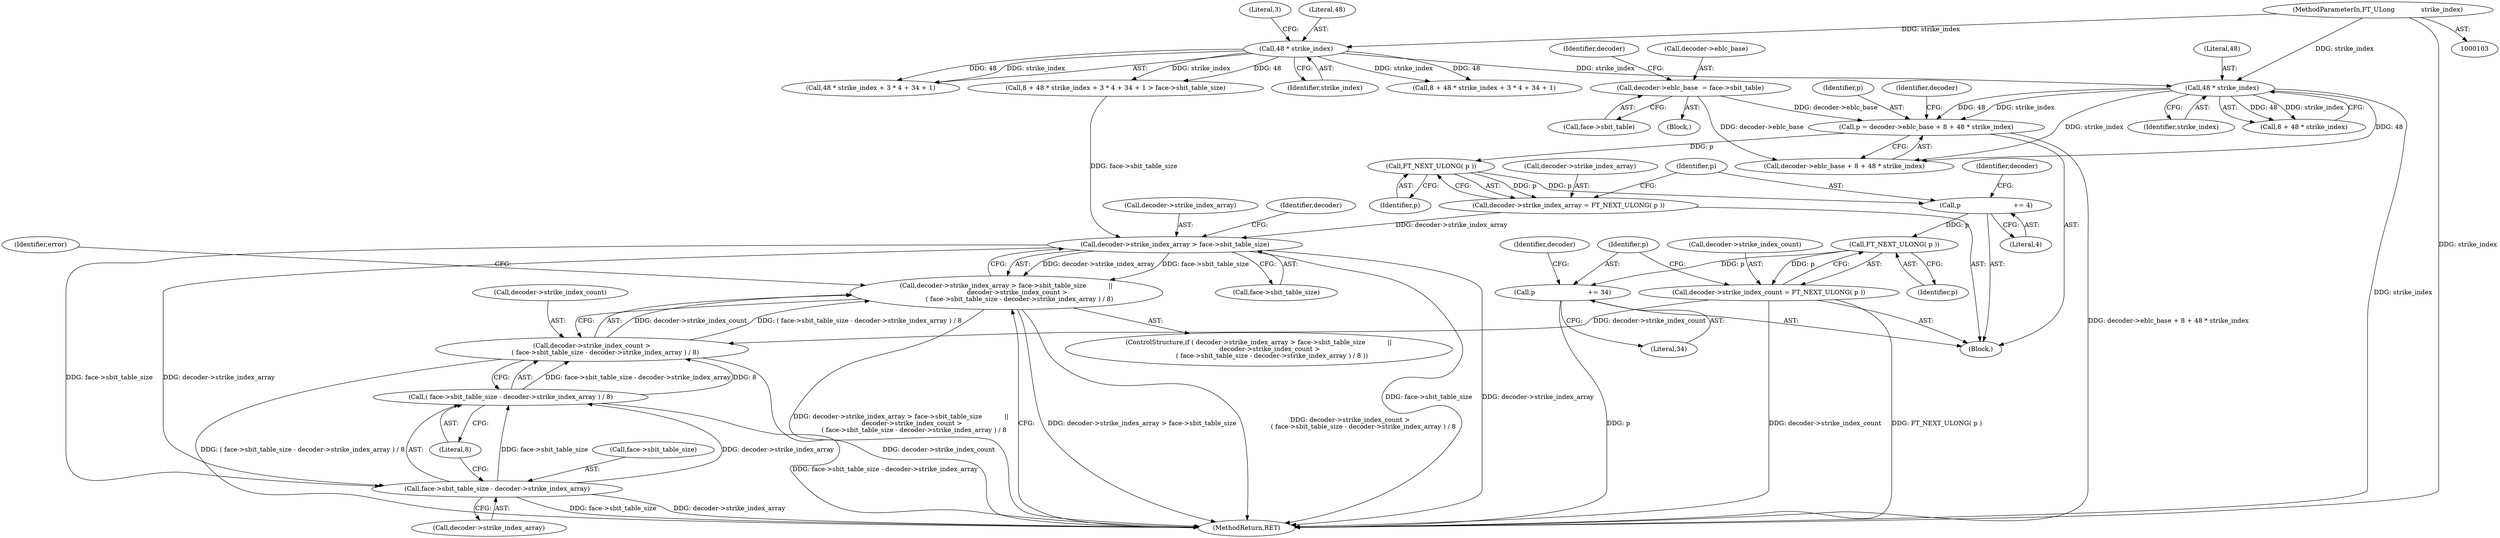 digraph "0_savannah_257c270bd25e15890190a28a1456e7623bba4439@pointer" {
"1000256" [label="(Call,FT_NEXT_ULONG( p ))"];
"1000241" [label="(Call,p = decoder->eblc_base + 8 + 48 * strike_index)"];
"1000197" [label="(Call,decoder->eblc_base  = face->sbit_table)"];
"1000249" [label="(Call,48 * strike_index)"];
"1000222" [label="(Call,48 * strike_index)"];
"1000106" [label="(MethodParameterIn,FT_ULong             strike_index)"];
"1000252" [label="(Call,decoder->strike_index_array = FT_NEXT_ULONG( p ))"];
"1000278" [label="(Call,decoder->strike_index_array > face->sbit_table_size)"];
"1000277" [label="(Call,decoder->strike_index_array > face->sbit_table_size           ||\n           decoder->strike_index_count >\n             ( face->sbit_table_size - decoder->strike_index_array ) / 8)"];
"1000290" [label="(Call,face->sbit_table_size - decoder->strike_index_array)"];
"1000289" [label="(Call,( face->sbit_table_size - decoder->strike_index_array ) / 8)"];
"1000285" [label="(Call,decoder->strike_index_count >\n             ( face->sbit_table_size - decoder->strike_index_array ) / 8)"];
"1000258" [label="(Call,p                          += 4)"];
"1000265" [label="(Call,FT_NEXT_ULONG( p ))"];
"1000261" [label="(Call,decoder->strike_index_count = FT_NEXT_ULONG( p ))"];
"1000267" [label="(Call,p                          += 34)"];
"1000221" [label="(Call,48 * strike_index + 3 * 4 + 34 + 1)"];
"1000198" [label="(Call,decoder->eblc_base)"];
"1000265" [label="(Call,FT_NEXT_ULONG( p ))"];
"1000227" [label="(Literal,3)"];
"1000106" [label="(MethodParameterIn,FT_ULong             strike_index)"];
"1000291" [label="(Call,face->sbit_table_size)"];
"1000257" [label="(Identifier,p)"];
"1000289" [label="(Call,( face->sbit_table_size - decoder->strike_index_array ) / 8)"];
"1000277" [label="(Call,decoder->strike_index_array > face->sbit_table_size           ||\n           decoder->strike_index_count >\n             ( face->sbit_table_size - decoder->strike_index_array ) / 8)"];
"1000262" [label="(Call,decoder->strike_index_count)"];
"1000256" [label="(Call,FT_NEXT_ULONG( p ))"];
"1000290" [label="(Call,face->sbit_table_size - decoder->strike_index_array)"];
"1000269" [label="(Literal,34)"];
"1000108" [label="(Block,)"];
"1000197" [label="(Call,decoder->eblc_base  = face->sbit_table)"];
"1000219" [label="(Call,8 + 48 * strike_index + 3 * 4 + 34 + 1)"];
"1000279" [label="(Call,decoder->strike_index_array)"];
"1000222" [label="(Call,48 * strike_index)"];
"1000285" [label="(Call,decoder->strike_index_count >\n             ( face->sbit_table_size - decoder->strike_index_array ) / 8)"];
"1000261" [label="(Call,decoder->strike_index_count = FT_NEXT_ULONG( p ))"];
"1000266" [label="(Identifier,p)"];
"1000278" [label="(Call,decoder->strike_index_array > face->sbit_table_size)"];
"1000286" [label="(Call,decoder->strike_index_count)"];
"1000241" [label="(Call,p = decoder->eblc_base + 8 + 48 * strike_index)"];
"1000254" [label="(Identifier,decoder)"];
"1000251" [label="(Identifier,strike_index)"];
"1000287" [label="(Identifier,decoder)"];
"1000242" [label="(Identifier,p)"];
"1000259" [label="(Identifier,p)"];
"1000282" [label="(Call,face->sbit_table_size)"];
"1000253" [label="(Call,decoder->strike_index_array)"];
"1000201" [label="(Call,face->sbit_table)"];
"1000252" [label="(Call,decoder->strike_index_array = FT_NEXT_ULONG( p ))"];
"1000223" [label="(Literal,48)"];
"1000250" [label="(Literal,48)"];
"1000247" [label="(Call,8 + 48 * strike_index)"];
"1000206" [label="(Identifier,decoder)"];
"1000263" [label="(Identifier,decoder)"];
"1000224" [label="(Identifier,strike_index)"];
"1000299" [label="(Identifier,error)"];
"1000276" [label="(ControlStructure,if ( decoder->strike_index_array > face->sbit_table_size           ||\n           decoder->strike_index_count >\n             ( face->sbit_table_size - decoder->strike_index_array ) / 8 ))"];
"1000268" [label="(Identifier,p)"];
"1000272" [label="(Identifier,decoder)"];
"1000258" [label="(Call,p                          += 4)"];
"1000297" [label="(Literal,8)"];
"1000260" [label="(Literal,4)"];
"1000267" [label="(Call,p                          += 34)"];
"1000294" [label="(Call,decoder->strike_index_array)"];
"1000249" [label="(Call,48 * strike_index)"];
"1000215" [label="(Block,)"];
"1000302" [label="(MethodReturn,RET)"];
"1000243" [label="(Call,decoder->eblc_base + 8 + 48 * strike_index)"];
"1000218" [label="(Call,8 + 48 * strike_index + 3 * 4 + 34 + 1 > face->sbit_table_size)"];
"1000256" -> "1000252"  [label="AST: "];
"1000256" -> "1000257"  [label="CFG: "];
"1000257" -> "1000256"  [label="AST: "];
"1000252" -> "1000256"  [label="CFG: "];
"1000256" -> "1000252"  [label="DDG: p"];
"1000241" -> "1000256"  [label="DDG: p"];
"1000256" -> "1000258"  [label="DDG: p"];
"1000241" -> "1000215"  [label="AST: "];
"1000241" -> "1000243"  [label="CFG: "];
"1000242" -> "1000241"  [label="AST: "];
"1000243" -> "1000241"  [label="AST: "];
"1000254" -> "1000241"  [label="CFG: "];
"1000241" -> "1000302"  [label="DDG: decoder->eblc_base + 8 + 48 * strike_index"];
"1000197" -> "1000241"  [label="DDG: decoder->eblc_base"];
"1000249" -> "1000241"  [label="DDG: 48"];
"1000249" -> "1000241"  [label="DDG: strike_index"];
"1000197" -> "1000108"  [label="AST: "];
"1000197" -> "1000201"  [label="CFG: "];
"1000198" -> "1000197"  [label="AST: "];
"1000201" -> "1000197"  [label="AST: "];
"1000206" -> "1000197"  [label="CFG: "];
"1000197" -> "1000243"  [label="DDG: decoder->eblc_base"];
"1000249" -> "1000247"  [label="AST: "];
"1000249" -> "1000251"  [label="CFG: "];
"1000250" -> "1000249"  [label="AST: "];
"1000251" -> "1000249"  [label="AST: "];
"1000247" -> "1000249"  [label="CFG: "];
"1000249" -> "1000302"  [label="DDG: strike_index"];
"1000249" -> "1000243"  [label="DDG: 48"];
"1000249" -> "1000243"  [label="DDG: strike_index"];
"1000249" -> "1000247"  [label="DDG: 48"];
"1000249" -> "1000247"  [label="DDG: strike_index"];
"1000222" -> "1000249"  [label="DDG: strike_index"];
"1000106" -> "1000249"  [label="DDG: strike_index"];
"1000222" -> "1000221"  [label="AST: "];
"1000222" -> "1000224"  [label="CFG: "];
"1000223" -> "1000222"  [label="AST: "];
"1000224" -> "1000222"  [label="AST: "];
"1000227" -> "1000222"  [label="CFG: "];
"1000222" -> "1000218"  [label="DDG: 48"];
"1000222" -> "1000218"  [label="DDG: strike_index"];
"1000222" -> "1000219"  [label="DDG: 48"];
"1000222" -> "1000219"  [label="DDG: strike_index"];
"1000222" -> "1000221"  [label="DDG: 48"];
"1000222" -> "1000221"  [label="DDG: strike_index"];
"1000106" -> "1000222"  [label="DDG: strike_index"];
"1000106" -> "1000103"  [label="AST: "];
"1000106" -> "1000302"  [label="DDG: strike_index"];
"1000252" -> "1000215"  [label="AST: "];
"1000253" -> "1000252"  [label="AST: "];
"1000259" -> "1000252"  [label="CFG: "];
"1000252" -> "1000278"  [label="DDG: decoder->strike_index_array"];
"1000278" -> "1000277"  [label="AST: "];
"1000278" -> "1000282"  [label="CFG: "];
"1000279" -> "1000278"  [label="AST: "];
"1000282" -> "1000278"  [label="AST: "];
"1000287" -> "1000278"  [label="CFG: "];
"1000277" -> "1000278"  [label="CFG: "];
"1000278" -> "1000302"  [label="DDG: face->sbit_table_size"];
"1000278" -> "1000302"  [label="DDG: decoder->strike_index_array"];
"1000278" -> "1000277"  [label="DDG: decoder->strike_index_array"];
"1000278" -> "1000277"  [label="DDG: face->sbit_table_size"];
"1000218" -> "1000278"  [label="DDG: face->sbit_table_size"];
"1000278" -> "1000290"  [label="DDG: face->sbit_table_size"];
"1000278" -> "1000290"  [label="DDG: decoder->strike_index_array"];
"1000277" -> "1000276"  [label="AST: "];
"1000277" -> "1000285"  [label="CFG: "];
"1000285" -> "1000277"  [label="AST: "];
"1000299" -> "1000277"  [label="CFG: "];
"1000302" -> "1000277"  [label="CFG: "];
"1000277" -> "1000302"  [label="DDG: decoder->strike_index_array > face->sbit_table_size"];
"1000277" -> "1000302"  [label="DDG: decoder->strike_index_count >\n             ( face->sbit_table_size - decoder->strike_index_array ) / 8"];
"1000277" -> "1000302"  [label="DDG: decoder->strike_index_array > face->sbit_table_size           ||\n           decoder->strike_index_count >\n             ( face->sbit_table_size - decoder->strike_index_array ) / 8"];
"1000285" -> "1000277"  [label="DDG: decoder->strike_index_count"];
"1000285" -> "1000277"  [label="DDG: ( face->sbit_table_size - decoder->strike_index_array ) / 8"];
"1000290" -> "1000289"  [label="AST: "];
"1000290" -> "1000294"  [label="CFG: "];
"1000291" -> "1000290"  [label="AST: "];
"1000294" -> "1000290"  [label="AST: "];
"1000297" -> "1000290"  [label="CFG: "];
"1000290" -> "1000302"  [label="DDG: face->sbit_table_size"];
"1000290" -> "1000302"  [label="DDG: decoder->strike_index_array"];
"1000290" -> "1000289"  [label="DDG: face->sbit_table_size"];
"1000290" -> "1000289"  [label="DDG: decoder->strike_index_array"];
"1000289" -> "1000285"  [label="AST: "];
"1000289" -> "1000297"  [label="CFG: "];
"1000297" -> "1000289"  [label="AST: "];
"1000285" -> "1000289"  [label="CFG: "];
"1000289" -> "1000302"  [label="DDG: face->sbit_table_size - decoder->strike_index_array"];
"1000289" -> "1000285"  [label="DDG: face->sbit_table_size - decoder->strike_index_array"];
"1000289" -> "1000285"  [label="DDG: 8"];
"1000286" -> "1000285"  [label="AST: "];
"1000285" -> "1000302"  [label="DDG: decoder->strike_index_count"];
"1000285" -> "1000302"  [label="DDG: ( face->sbit_table_size - decoder->strike_index_array ) / 8"];
"1000261" -> "1000285"  [label="DDG: decoder->strike_index_count"];
"1000258" -> "1000215"  [label="AST: "];
"1000258" -> "1000260"  [label="CFG: "];
"1000259" -> "1000258"  [label="AST: "];
"1000260" -> "1000258"  [label="AST: "];
"1000263" -> "1000258"  [label="CFG: "];
"1000258" -> "1000265"  [label="DDG: p"];
"1000265" -> "1000261"  [label="AST: "];
"1000265" -> "1000266"  [label="CFG: "];
"1000266" -> "1000265"  [label="AST: "];
"1000261" -> "1000265"  [label="CFG: "];
"1000265" -> "1000261"  [label="DDG: p"];
"1000265" -> "1000267"  [label="DDG: p"];
"1000261" -> "1000215"  [label="AST: "];
"1000262" -> "1000261"  [label="AST: "];
"1000268" -> "1000261"  [label="CFG: "];
"1000261" -> "1000302"  [label="DDG: FT_NEXT_ULONG( p )"];
"1000261" -> "1000302"  [label="DDG: decoder->strike_index_count"];
"1000267" -> "1000215"  [label="AST: "];
"1000267" -> "1000269"  [label="CFG: "];
"1000268" -> "1000267"  [label="AST: "];
"1000269" -> "1000267"  [label="AST: "];
"1000272" -> "1000267"  [label="CFG: "];
"1000267" -> "1000302"  [label="DDG: p"];
}
